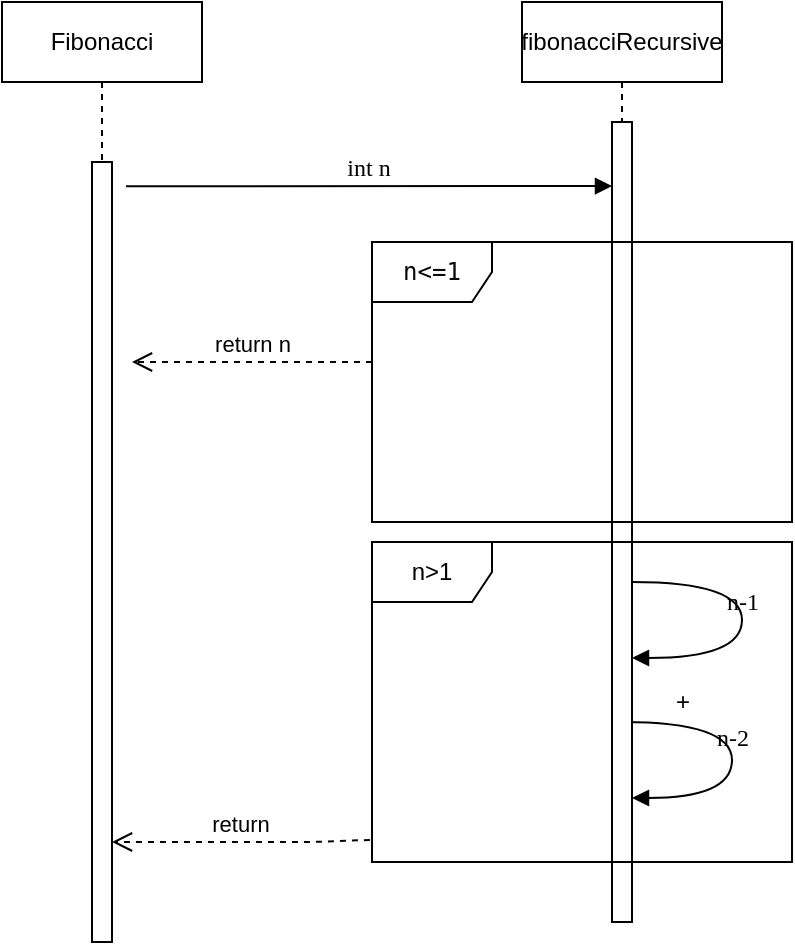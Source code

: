 <mxfile version="23.0.2" type="device">
  <diagram name="Page-1" id="13e1069c-82ec-6db2-03f1-153e76fe0fe0">
    <mxGraphModel dx="1050" dy="511" grid="1" gridSize="10" guides="1" tooltips="1" connect="1" arrows="1" fold="1" page="1" pageScale="1" pageWidth="1100" pageHeight="850" background="none" math="0" shadow="0">
      <root>
        <mxCell id="0" />
        <mxCell id="1" parent="0" />
        <mxCell id="7baba1c4bc27f4b0-11" value="int n" style="html=1;verticalAlign=bottom;endArrow=block;labelBackgroundColor=none;fontFamily=Verdana;fontSize=12;edgeStyle=elbowEdgeStyle;elbow=vertical;exitX=1.7;exitY=0.031;exitDx=0;exitDy=0;exitPerimeter=0;" parent="1" source="EsR4Vg0_q4SP54D6hTx2-8" target="EsR4Vg0_q4SP54D6hTx2-10" edge="1">
          <mxGeometry relative="1" as="geometry">
            <mxPoint x="150" y="180" as="sourcePoint" />
            <mxPoint x="270" y="180" as="targetPoint" />
          </mxGeometry>
        </mxCell>
        <mxCell id="9mPq3Oo1lNdpMNNsO3BX-12" value="n-1" style="html=1;verticalAlign=bottom;endArrow=block;labelBackgroundColor=none;fontFamily=Verdana;fontSize=12;elbow=vertical;edgeStyle=orthogonalEdgeStyle;curved=1;exitX=1.038;exitY=0.345;exitPerimeter=0;" parent="1" edge="1" target="EsR4Vg0_q4SP54D6hTx2-10">
          <mxGeometry relative="1" as="geometry">
            <mxPoint x="410" y="380" as="sourcePoint" />
            <mxPoint x="415" y="418" as="targetPoint" />
            <Array as="points">
              <mxPoint x="465" y="380" />
              <mxPoint x="465" y="418" />
            </Array>
          </mxGeometry>
        </mxCell>
        <mxCell id="9mPq3Oo1lNdpMNNsO3BX-13" value="n-2" style="html=1;verticalAlign=bottom;endArrow=block;labelBackgroundColor=none;fontFamily=Verdana;fontSize=12;elbow=vertical;edgeStyle=orthogonalEdgeStyle;curved=1;entryX=1;entryY=0.286;entryPerimeter=0;exitX=1.038;exitY=0.345;exitPerimeter=0;" parent="1" edge="1">
          <mxGeometry relative="1" as="geometry">
            <mxPoint x="405" y="450" as="sourcePoint" />
            <mxPoint x="410" y="488" as="targetPoint" />
            <Array as="points">
              <mxPoint x="460" y="450" />
              <mxPoint x="460" y="488" />
            </Array>
          </mxGeometry>
        </mxCell>
        <mxCell id="9mPq3Oo1lNdpMNNsO3BX-14" value="+" style="text;html=1;align=center;verticalAlign=middle;resizable=0;points=[];autosize=1;strokeColor=none;fillColor=none;" parent="1" vertex="1">
          <mxGeometry x="420" y="425" width="30" height="30" as="geometry" />
        </mxCell>
        <mxCell id="EsR4Vg0_q4SP54D6hTx2-8" value="" style="html=1;points=[[0,0,0,0,5],[0,1,0,0,-5],[1,0,0,0,5],[1,1,0,0,-5]];perimeter=orthogonalPerimeter;outlineConnect=0;targetShapes=umlLifeline;portConstraint=eastwest;newEdgeStyle={&quot;curved&quot;:0,&quot;rounded&quot;:0};" vertex="1" parent="1">
          <mxGeometry x="140" y="170" width="10" height="390" as="geometry" />
        </mxCell>
        <mxCell id="EsR4Vg0_q4SP54D6hTx2-9" value="Fibonacci" style="shape=umlLifeline;perimeter=lifelinePerimeter;whiteSpace=wrap;html=1;container=1;dropTarget=0;collapsible=0;recursiveResize=0;outlineConnect=0;portConstraint=eastwest;newEdgeStyle={&quot;curved&quot;:0,&quot;rounded&quot;:0};" vertex="1" parent="1">
          <mxGeometry x="95" y="90" width="100" height="80" as="geometry" />
        </mxCell>
        <mxCell id="EsR4Vg0_q4SP54D6hTx2-10" value="" style="html=1;points=[[0,0,0,0,5],[0,1,0,0,-5],[1,0,0,0,5],[1,1,0,0,-5]];perimeter=orthogonalPerimeter;outlineConnect=0;targetShapes=umlLifeline;portConstraint=eastwest;newEdgeStyle={&quot;curved&quot;:0,&quot;rounded&quot;:0};" vertex="1" parent="1">
          <mxGeometry x="400" y="150" width="10" height="400" as="geometry" />
        </mxCell>
        <mxCell id="EsR4Vg0_q4SP54D6hTx2-11" value="&lt;div style=&quot;background-color: rgb(255, 255, 255); color: rgb(8, 8, 8); font-family: &amp;quot;JetBrains Mono&amp;quot;, monospace;&quot;&gt;&lt;div style=&quot;background-color: rgb(255, 255, 255); color: rgb(8, 8, 8); font-family: &amp;quot;JetBrains Mono&amp;quot;, monospace;&quot;&gt;n&amp;lt;=1&lt;br&gt;&lt;/div&gt;&lt;/div&gt;" style="shape=umlFrame;whiteSpace=wrap;html=1;pointerEvents=0;" vertex="1" parent="1">
          <mxGeometry x="280" y="210" width="210" height="140" as="geometry" />
        </mxCell>
        <mxCell id="EsR4Vg0_q4SP54D6hTx2-13" value="&lt;div&gt;return n&lt;/div&gt;" style="html=1;verticalAlign=bottom;endArrow=open;dashed=1;endSize=8;curved=0;rounded=0;exitX=0;exitY=0.429;exitDx=0;exitDy=0;exitPerimeter=0;" edge="1" parent="1" source="EsR4Vg0_q4SP54D6hTx2-11">
          <mxGeometry relative="1" as="geometry">
            <mxPoint x="560" y="330" as="sourcePoint" />
            <mxPoint x="160" y="270" as="targetPoint" />
          </mxGeometry>
        </mxCell>
        <mxCell id="EsR4Vg0_q4SP54D6hTx2-14" value="return" style="html=1;verticalAlign=bottom;endArrow=open;dashed=1;endSize=8;curved=0;rounded=0;exitX=-0.005;exitY=0.931;exitDx=0;exitDy=0;exitPerimeter=0;" edge="1" parent="1" source="EsR4Vg0_q4SP54D6hTx2-16" target="EsR4Vg0_q4SP54D6hTx2-8">
          <mxGeometry relative="1" as="geometry">
            <mxPoint x="560" y="340" as="sourcePoint" />
            <mxPoint x="160" y="510" as="targetPoint" />
            <Array as="points">
              <mxPoint x="250" y="510" />
            </Array>
          </mxGeometry>
        </mxCell>
        <mxCell id="EsR4Vg0_q4SP54D6hTx2-15" value="&lt;div&gt;fibonacciRecursive&lt;/div&gt;" style="shape=umlLifeline;perimeter=lifelinePerimeter;whiteSpace=wrap;html=1;container=1;dropTarget=0;collapsible=0;recursiveResize=0;outlineConnect=0;portConstraint=eastwest;newEdgeStyle={&quot;curved&quot;:0,&quot;rounded&quot;:0};" vertex="1" parent="1">
          <mxGeometry x="355" y="90" width="100" height="60" as="geometry" />
        </mxCell>
        <mxCell id="EsR4Vg0_q4SP54D6hTx2-16" value="n&amp;gt;1" style="shape=umlFrame;whiteSpace=wrap;html=1;pointerEvents=0;" vertex="1" parent="1">
          <mxGeometry x="280" y="360" width="210" height="160" as="geometry" />
        </mxCell>
      </root>
    </mxGraphModel>
  </diagram>
</mxfile>
